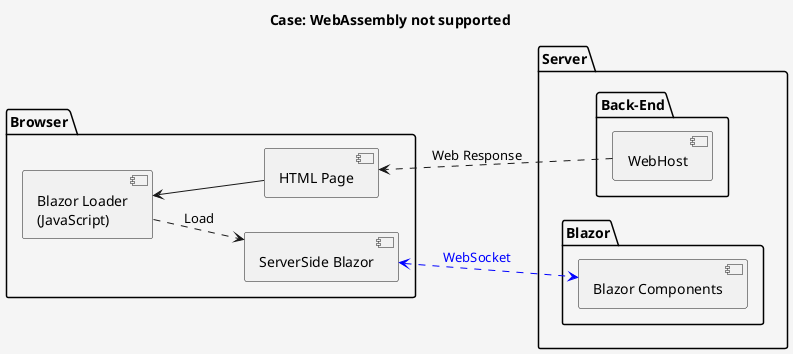 @startuml

title Case: WebAssembly not supported
left to right direction

skinparam componentStyle uml2
skinparam backgroundColor WhiteSmoke

package "Server" {

    package "Blazor" {
        component "Blazor Components" as BlazorComponents
    }

    package "Back-End" as BackEnd {
        component "WebHost" as Host
    }

}

package "Browser" as FrontEnd {

    component "HTML Page" as Html
    component "Blazor Loader\n(JavaScript)" as Loader
    component "ServerSide Blazor" as BlazorServer

}

Host .> Html : Web Response
Loader <-- Html

Loader ..> BlazorServer : Load
BlazorServer <.[#blue].> BlazorComponents : <color blue>WebSocket</color>

@enduml
